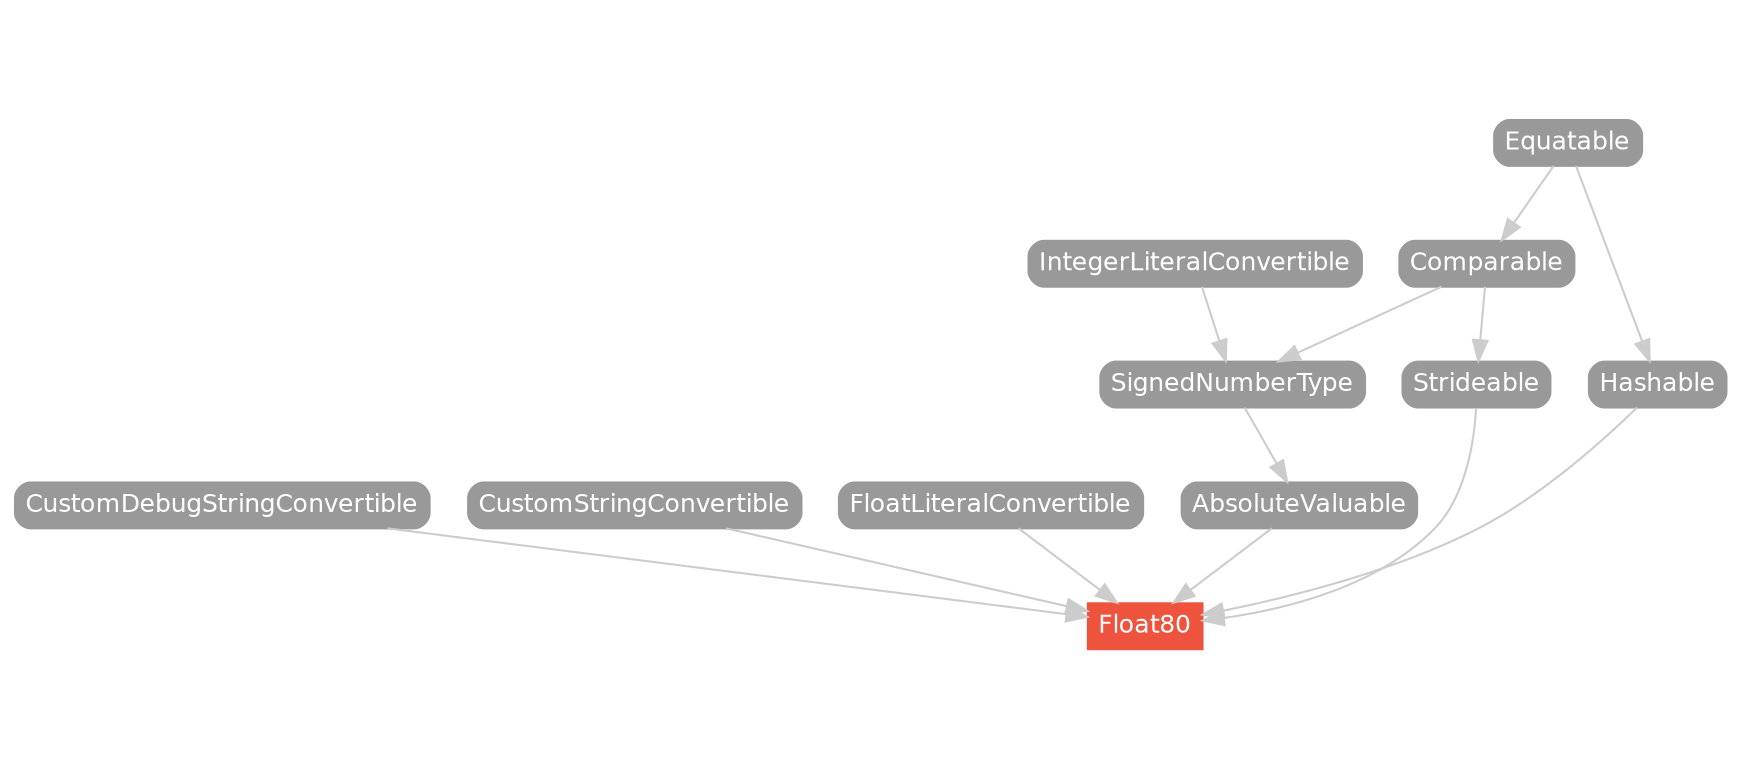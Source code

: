 strict digraph "Float80 - Type Hierarchy - SwiftDoc.org" {
    pad="0.1,0.8"
    node [shape=box, style="filled,rounded", color="#999999", fillcolor="#999999", fontcolor=white, fontname=Helvetica, fontnames="Helvetica,sansserif", fontsize=12, margin="0.07,0.05", height="0.3"]
    edge [color="#cccccc"]
    "AbsoluteValuable" [URL="/protocol/AbsoluteValuable/hierarchy/"]
    "Comparable" [URL="/protocol/Comparable/hierarchy/"]
    "CustomDebugStringConvertible" [URL="/protocol/CustomDebugStringConvertible/hierarchy/"]
    "CustomStringConvertible" [URL="/protocol/CustomStringConvertible/hierarchy/"]
    "Equatable" [URL="/protocol/Equatable/hierarchy/"]
    "Float80" [URL="/type/Float80/", style="filled", fillcolor="#ee543d", color="#ee543d"]
    "FloatLiteralConvertible" [URL="/protocol/FloatLiteralConvertible/hierarchy/"]
    "Hashable" [URL="/protocol/Hashable/hierarchy/"]
    "IntegerLiteralConvertible" [URL="/protocol/IntegerLiteralConvertible/hierarchy/"]
    "SignedNumberType" [URL="/protocol/SignedNumberType/hierarchy/"]
    "Strideable" [URL="/protocol/Strideable/hierarchy/"]    "CustomStringConvertible" -> "Float80"
    "CustomDebugStringConvertible" -> "Float80"
    "FloatLiteralConvertible" -> "Float80"
    "Hashable" -> "Float80"
    "AbsoluteValuable" -> "Float80"
    "Strideable" -> "Float80"
    "Equatable" -> "Hashable"
    "SignedNumberType" -> "AbsoluteValuable"
    "Comparable" -> "SignedNumberType"
    "IntegerLiteralConvertible" -> "SignedNumberType"
    "Equatable" -> "Comparable"
    "Comparable" -> "Strideable"
    "Equatable" -> "Comparable"
    subgraph Types {
        rank = max; "Float80";
    }
}